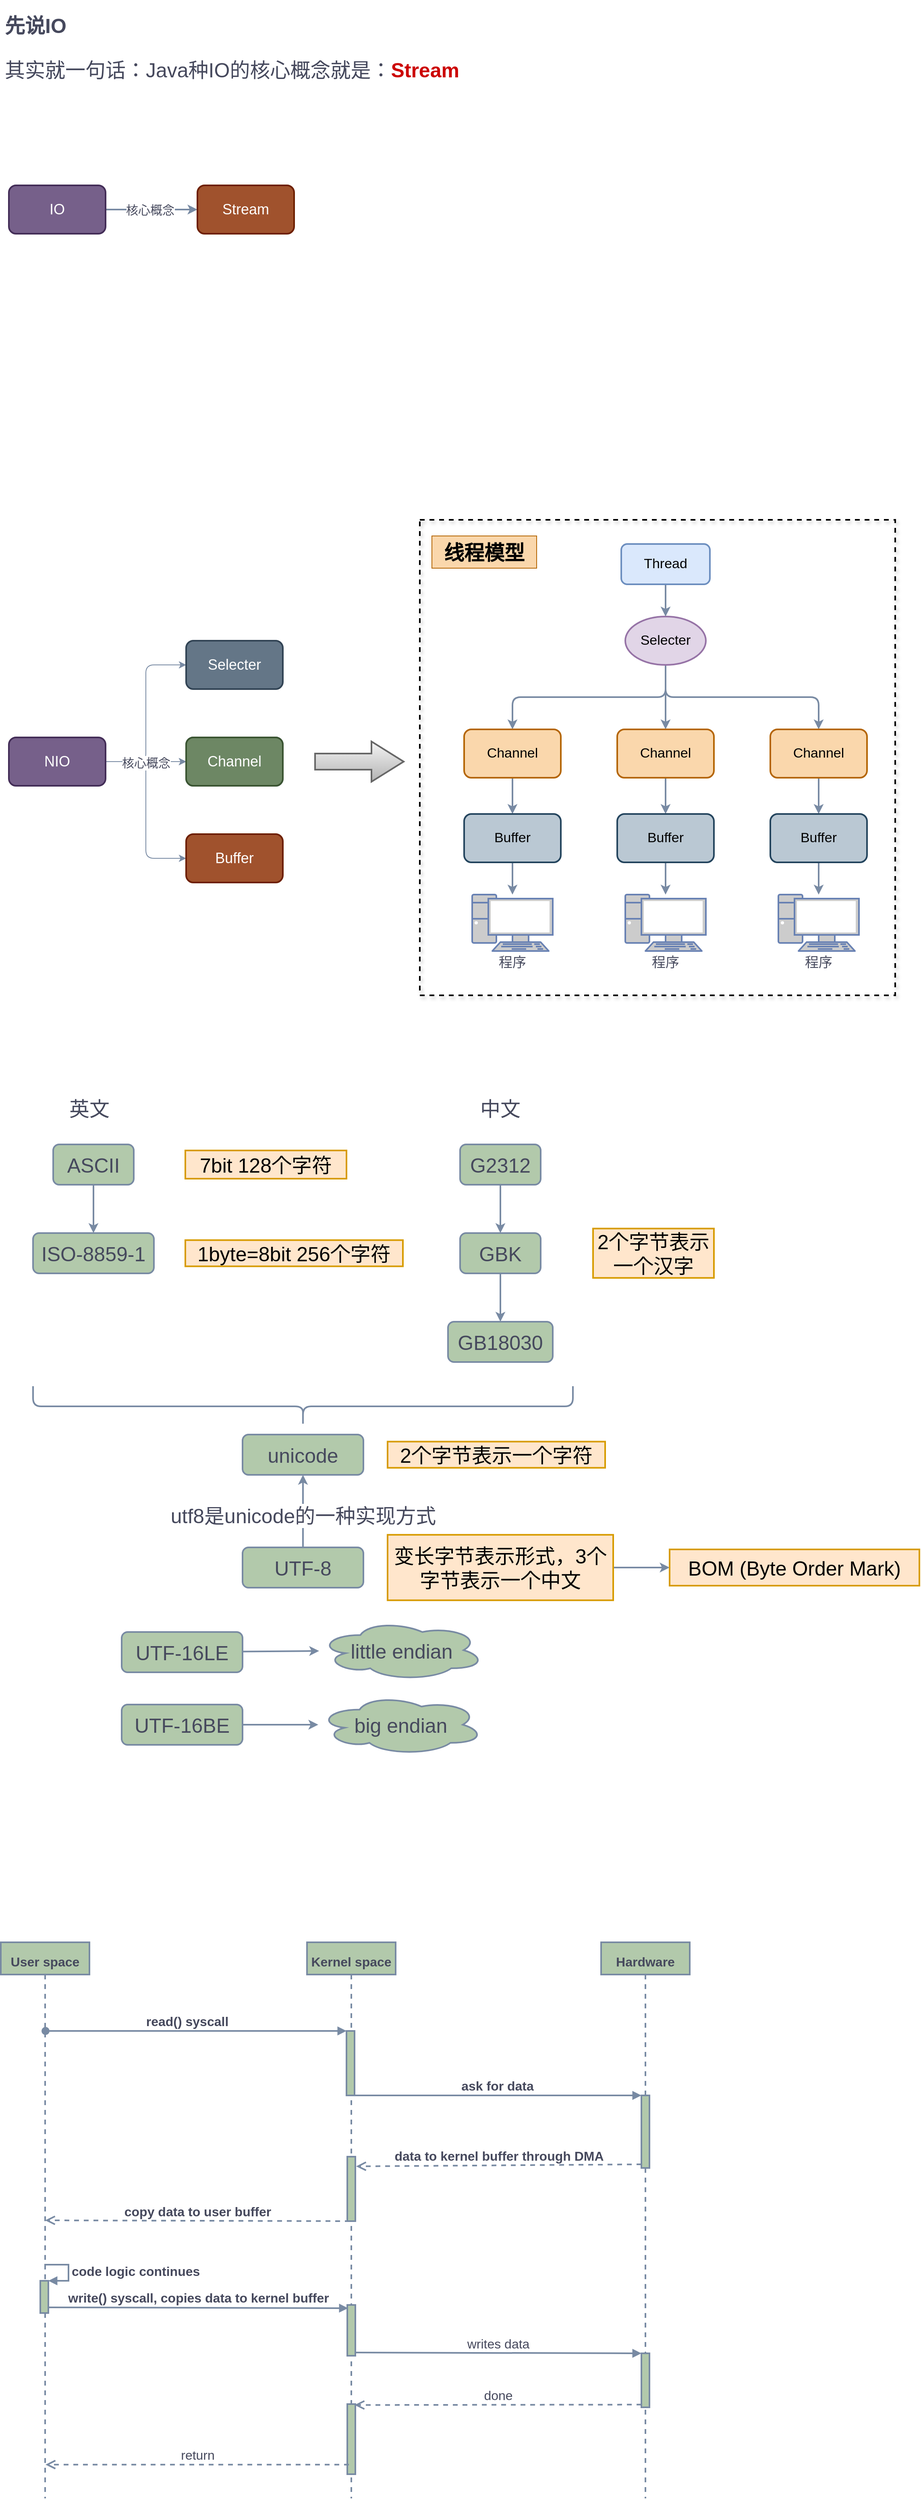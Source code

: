 <mxfile version="20.0.3" type="github">
  <diagram id="w9VmHyPrltCmEC7dtd8x" name="Page-1">
    <mxGraphModel dx="1422" dy="2042" grid="1" gridSize="10" guides="1" tooltips="1" connect="1" arrows="1" fold="1" page="1" pageScale="1" pageWidth="827" pageHeight="1169" math="0" shadow="0">
      <root>
        <mxCell id="0" />
        <mxCell id="1" parent="0" />
        <mxCell id="HTLwkOk4kgGoiY-0BRzB-1" value="&lt;h1 style=&quot;font-size: 25px;&quot;&gt;先说IO&lt;/h1&gt;&lt;p style=&quot;font-size: 25px;&quot;&gt;其实就一句话：Java种IO的核心概念就是：&lt;b style=&quot;&quot;&gt;&lt;font color=&quot;#cc0000&quot;&gt;Stream&lt;/font&gt;&lt;/b&gt;&lt;/p&gt;" style="text;html=1;strokeColor=none;fillColor=none;spacing=5;spacingTop=-20;whiteSpace=wrap;overflow=hidden;rounded=0;fontSize=25;fontColor=#46495D;" vertex="1" parent="1">
          <mxGeometry x="50" y="-50" width="650" height="130" as="geometry" />
        </mxCell>
        <mxCell id="HTLwkOk4kgGoiY-0BRzB-18" value="" style="edgeStyle=orthogonalEdgeStyle;curved=0;rounded=1;sketch=0;orthogonalLoop=1;jettySize=auto;html=1;fontColor=#46495D;strokeColor=#788AA3;fillColor=#B2C9AB;fontSize=18;fontStyle=0" edge="1" parent="1" source="HTLwkOk4kgGoiY-0BRzB-16" target="HTLwkOk4kgGoiY-0BRzB-17">
          <mxGeometry relative="1" as="geometry" />
        </mxCell>
        <mxCell id="HTLwkOk4kgGoiY-0BRzB-20" value="" style="edgeStyle=orthogonalEdgeStyle;curved=0;rounded=1;sketch=0;orthogonalLoop=1;jettySize=auto;html=1;fontColor=#46495D;strokeColor=#788AA3;fillColor=#B2C9AB;fontSize=18;fontStyle=0" edge="1" parent="1" source="HTLwkOk4kgGoiY-0BRzB-16" target="HTLwkOk4kgGoiY-0BRzB-19">
          <mxGeometry relative="1" as="geometry" />
        </mxCell>
        <mxCell id="HTLwkOk4kgGoiY-0BRzB-23" style="edgeStyle=orthogonalEdgeStyle;curved=0;rounded=1;sketch=0;orthogonalLoop=1;jettySize=auto;html=1;exitX=1;exitY=0.5;exitDx=0;exitDy=0;entryX=0;entryY=0.5;entryDx=0;entryDy=0;fontColor=#46495D;strokeColor=#788AA3;fillColor=#B2C9AB;fontSize=18;fontStyle=0" edge="1" parent="1" source="HTLwkOk4kgGoiY-0BRzB-16" target="HTLwkOk4kgGoiY-0BRzB-22">
          <mxGeometry relative="1" as="geometry" />
        </mxCell>
        <mxCell id="HTLwkOk4kgGoiY-0BRzB-24" style="edgeStyle=orthogonalEdgeStyle;curved=0;rounded=1;sketch=0;orthogonalLoop=1;jettySize=auto;html=1;exitX=1;exitY=0.5;exitDx=0;exitDy=0;entryX=0;entryY=0.5;entryDx=0;entryDy=0;fontColor=#46495D;strokeColor=#788AA3;fillColor=#B2C9AB;fontSize=18;fontStyle=0" edge="1" parent="1" source="HTLwkOk4kgGoiY-0BRzB-16" target="HTLwkOk4kgGoiY-0BRzB-21">
          <mxGeometry relative="1" as="geometry" />
        </mxCell>
        <mxCell id="HTLwkOk4kgGoiY-0BRzB-26" value="核心概念" style="edgeLabel;html=1;align=center;verticalAlign=middle;resizable=0;points=[];fontColor=#46495D;fontStyle=0;fontSize=15;" vertex="1" connectable="0" parent="HTLwkOk4kgGoiY-0BRzB-24">
          <mxGeometry x="-0.539" relative="1" as="geometry">
            <mxPoint as="offset" />
          </mxGeometry>
        </mxCell>
        <mxCell id="HTLwkOk4kgGoiY-0BRzB-16" value="NIO" style="rounded=1;whiteSpace=wrap;html=1;shadow=0;glass=0;sketch=0;fontSize=18;strokeColor=#432D57;strokeWidth=2;fillColor=#76608a;fontStyle=0;fontColor=#ffffff;" vertex="1" parent="1">
          <mxGeometry x="60" y="855" width="120" height="60" as="geometry" />
        </mxCell>
        <mxCell id="HTLwkOk4kgGoiY-0BRzB-17" value="NIO" style="rounded=1;whiteSpace=wrap;html=1;shadow=0;glass=0;sketch=0;fontSize=18;fontColor=#46495D;strokeColor=#788AA3;strokeWidth=2;fillColor=#B2C9AB;fontStyle=0" vertex="1" parent="1">
          <mxGeometry x="280" y="855" width="120" height="60" as="geometry" />
        </mxCell>
        <mxCell id="HTLwkOk4kgGoiY-0BRzB-19" value="Channel" style="whiteSpace=wrap;html=1;fontSize=18;fillColor=#6d8764;strokeColor=#3A5431;fontColor=#ffffff;rounded=1;shadow=0;glass=0;sketch=0;strokeWidth=2;fontStyle=0" vertex="1" parent="1">
          <mxGeometry x="280" y="855" width="120" height="60" as="geometry" />
        </mxCell>
        <mxCell id="HTLwkOk4kgGoiY-0BRzB-21" value="Buffer" style="whiteSpace=wrap;html=1;fontSize=18;fillColor=#a0522d;strokeColor=#6D1F00;fontColor=#ffffff;rounded=1;shadow=0;glass=0;sketch=0;strokeWidth=2;fontStyle=0" vertex="1" parent="1">
          <mxGeometry x="280" y="975" width="120" height="60" as="geometry" />
        </mxCell>
        <mxCell id="HTLwkOk4kgGoiY-0BRzB-22" value="Selecter" style="whiteSpace=wrap;html=1;fontSize=18;fillColor=#647687;strokeColor=#314354;fontColor=#ffffff;rounded=1;shadow=0;glass=0;sketch=0;strokeWidth=2;fontStyle=0" vertex="1" parent="1">
          <mxGeometry x="280" y="735" width="120" height="60" as="geometry" />
        </mxCell>
        <mxCell id="HTLwkOk4kgGoiY-0BRzB-34" style="edgeStyle=orthogonalEdgeStyle;curved=0;rounded=1;sketch=0;orthogonalLoop=1;jettySize=auto;html=1;exitX=0.5;exitY=1;exitDx=0;exitDy=0;entryX=0.5;entryY=0;entryDx=0;entryDy=0;fontColor=#46495D;strokeColor=#788AA3;fillColor=#B2C9AB;fontSize=17;strokeWidth=2;" edge="1" parent="1" source="HTLwkOk4kgGoiY-0BRzB-37" target="HTLwkOk4kgGoiY-0BRzB-30">
          <mxGeometry relative="1" as="geometry">
            <mxPoint x="875" y="795" as="sourcePoint" />
          </mxGeometry>
        </mxCell>
        <mxCell id="HTLwkOk4kgGoiY-0BRzB-35" style="edgeStyle=orthogonalEdgeStyle;curved=0;rounded=1;sketch=0;orthogonalLoop=1;jettySize=auto;html=1;exitX=0.5;exitY=1;exitDx=0;exitDy=0;entryX=0.5;entryY=0;entryDx=0;entryDy=0;fontColor=#46495D;strokeColor=#788AA3;fillColor=#B2C9AB;fontSize=17;strokeWidth=2;" edge="1" parent="1" source="HTLwkOk4kgGoiY-0BRzB-37" target="HTLwkOk4kgGoiY-0BRzB-29">
          <mxGeometry relative="1" as="geometry">
            <mxPoint x="875" y="795" as="sourcePoint" />
          </mxGeometry>
        </mxCell>
        <mxCell id="HTLwkOk4kgGoiY-0BRzB-36" style="edgeStyle=orthogonalEdgeStyle;curved=0;rounded=1;sketch=0;orthogonalLoop=1;jettySize=auto;html=1;fontColor=#46495D;strokeColor=#788AA3;fillColor=#B2C9AB;exitX=0.5;exitY=1;exitDx=0;exitDy=0;fontSize=17;strokeWidth=2;" edge="1" parent="1" source="HTLwkOk4kgGoiY-0BRzB-37" target="HTLwkOk4kgGoiY-0BRzB-28">
          <mxGeometry relative="1" as="geometry">
            <mxPoint x="875" y="755" as="sourcePoint" />
            <Array as="points">
              <mxPoint x="875" y="755" />
            </Array>
          </mxGeometry>
        </mxCell>
        <mxCell id="HTLwkOk4kgGoiY-0BRzB-39" style="edgeStyle=orthogonalEdgeStyle;curved=0;rounded=1;sketch=0;orthogonalLoop=1;jettySize=auto;html=1;exitX=0.5;exitY=1;exitDx=0;exitDy=0;entryX=0.5;entryY=0;entryDx=0;entryDy=0;fontSize=17;fontColor=#46495D;strokeColor=#788AA3;fillColor=#B2C9AB;strokeWidth=2;" edge="1" parent="1" source="HTLwkOk4kgGoiY-0BRzB-28" target="HTLwkOk4kgGoiY-0BRzB-32">
          <mxGeometry relative="1" as="geometry" />
        </mxCell>
        <mxCell id="HTLwkOk4kgGoiY-0BRzB-28" value="Channel" style="whiteSpace=wrap;html=1;fontSize=17;fillColor=#fad7ac;strokeColor=#b46504;rounded=1;shadow=0;glass=0;sketch=0;strokeWidth=2;" vertex="1" parent="1">
          <mxGeometry x="815" y="845" width="120" height="60" as="geometry" />
        </mxCell>
        <mxCell id="HTLwkOk4kgGoiY-0BRzB-40" style="edgeStyle=orthogonalEdgeStyle;curved=0;rounded=1;sketch=0;orthogonalLoop=1;jettySize=auto;html=1;exitX=0.5;exitY=1;exitDx=0;exitDy=0;entryX=0.5;entryY=0;entryDx=0;entryDy=0;fontSize=17;fontColor=#46495D;strokeColor=#788AA3;fillColor=#B2C9AB;strokeWidth=2;" edge="1" parent="1" source="HTLwkOk4kgGoiY-0BRzB-29" target="HTLwkOk4kgGoiY-0BRzB-33">
          <mxGeometry relative="1" as="geometry" />
        </mxCell>
        <mxCell id="HTLwkOk4kgGoiY-0BRzB-29" value="Channel" style="whiteSpace=wrap;html=1;fontSize=17;fillColor=#fad7ac;strokeColor=#b46504;rounded=1;shadow=0;glass=0;sketch=0;strokeWidth=2;" vertex="1" parent="1">
          <mxGeometry x="1005" y="845" width="120" height="60" as="geometry" />
        </mxCell>
        <mxCell id="HTLwkOk4kgGoiY-0BRzB-38" style="edgeStyle=orthogonalEdgeStyle;curved=0;rounded=1;sketch=0;orthogonalLoop=1;jettySize=auto;html=1;exitX=0.5;exitY=1;exitDx=0;exitDy=0;fontSize=17;fontColor=#46495D;strokeColor=#788AA3;fillColor=#B2C9AB;strokeWidth=2;" edge="1" parent="1" source="HTLwkOk4kgGoiY-0BRzB-30" target="HTLwkOk4kgGoiY-0BRzB-31">
          <mxGeometry relative="1" as="geometry" />
        </mxCell>
        <mxCell id="HTLwkOk4kgGoiY-0BRzB-30" value="Channel" style="whiteSpace=wrap;html=1;fontSize=17;fillColor=#fad7ac;strokeColor=#b46504;rounded=1;shadow=0;glass=0;sketch=0;strokeWidth=2;" vertex="1" parent="1">
          <mxGeometry x="625" y="845" width="120" height="60" as="geometry" />
        </mxCell>
        <mxCell id="HTLwkOk4kgGoiY-0BRzB-44" value="" style="edgeStyle=orthogonalEdgeStyle;curved=0;rounded=1;sketch=0;orthogonalLoop=1;jettySize=auto;html=1;fontSize=17;fontColor=#46495D;strokeColor=#788AA3;strokeWidth=2;fillColor=#B2C9AB;" edge="1" parent="1" source="HTLwkOk4kgGoiY-0BRzB-31" target="HTLwkOk4kgGoiY-0BRzB-43">
          <mxGeometry relative="1" as="geometry" />
        </mxCell>
        <mxCell id="HTLwkOk4kgGoiY-0BRzB-31" value="Buffer" style="whiteSpace=wrap;html=1;fontSize=17;fillColor=#bac8d3;strokeColor=#23445d;rounded=1;shadow=0;glass=0;sketch=0;strokeWidth=2;" vertex="1" parent="1">
          <mxGeometry x="625" y="950" width="120" height="60" as="geometry" />
        </mxCell>
        <mxCell id="HTLwkOk4kgGoiY-0BRzB-47" value="" style="edgeStyle=orthogonalEdgeStyle;curved=0;rounded=1;sketch=0;orthogonalLoop=1;jettySize=auto;html=1;fontSize=17;fontColor=#46495D;strokeColor=#788AA3;strokeWidth=2;fillColor=#B2C9AB;" edge="1" parent="1" source="HTLwkOk4kgGoiY-0BRzB-32" target="HTLwkOk4kgGoiY-0BRzB-45">
          <mxGeometry relative="1" as="geometry" />
        </mxCell>
        <mxCell id="HTLwkOk4kgGoiY-0BRzB-32" value="Buffer" style="whiteSpace=wrap;html=1;fontSize=17;fillColor=#bac8d3;strokeColor=#23445d;rounded=1;shadow=0;glass=0;sketch=0;strokeWidth=2;" vertex="1" parent="1">
          <mxGeometry x="815" y="950" width="120" height="60" as="geometry" />
        </mxCell>
        <mxCell id="HTLwkOk4kgGoiY-0BRzB-48" value="" style="edgeStyle=orthogonalEdgeStyle;curved=0;rounded=1;sketch=0;orthogonalLoop=1;jettySize=auto;html=1;fontSize=17;fontColor=#46495D;strokeColor=#788AA3;strokeWidth=2;fillColor=#B2C9AB;" edge="1" parent="1" source="HTLwkOk4kgGoiY-0BRzB-33" target="HTLwkOk4kgGoiY-0BRzB-46">
          <mxGeometry relative="1" as="geometry" />
        </mxCell>
        <mxCell id="HTLwkOk4kgGoiY-0BRzB-33" value="Buffer" style="whiteSpace=wrap;html=1;fontSize=17;fillColor=#bac8d3;strokeColor=#23445d;rounded=1;shadow=0;glass=0;sketch=0;strokeWidth=2;" vertex="1" parent="1">
          <mxGeometry x="1005" y="950" width="120" height="60" as="geometry" />
        </mxCell>
        <mxCell id="HTLwkOk4kgGoiY-0BRzB-37" value="Selecter" style="ellipse;whiteSpace=wrap;html=1;rounded=0;sketch=0;strokeColor=#9673a6;fillColor=#e1d5e7;fontSize=17;fontStyle=0;strokeWidth=2;" vertex="1" parent="1">
          <mxGeometry x="825" y="705" width="100" height="60" as="geometry" />
        </mxCell>
        <mxCell id="HTLwkOk4kgGoiY-0BRzB-42" value="" style="edgeStyle=orthogonalEdgeStyle;curved=0;rounded=1;sketch=0;orthogonalLoop=1;jettySize=auto;html=1;fontSize=17;fontColor=#46495D;strokeColor=#788AA3;fillColor=#B2C9AB;strokeWidth=2;" edge="1" parent="1" source="HTLwkOk4kgGoiY-0BRzB-41" target="HTLwkOk4kgGoiY-0BRzB-37">
          <mxGeometry relative="1" as="geometry" />
        </mxCell>
        <mxCell id="HTLwkOk4kgGoiY-0BRzB-41" value="Thread" style="whiteSpace=wrap;html=1;fontSize=17;fillColor=#dae8fc;strokeColor=#6c8ebf;rounded=1;shadow=0;glass=0;sketch=0;strokeWidth=2;" vertex="1" parent="1">
          <mxGeometry x="820" y="615" width="110" height="50" as="geometry" />
        </mxCell>
        <mxCell id="HTLwkOk4kgGoiY-0BRzB-43" value="" style="fontColor=#0066CC;verticalAlign=top;verticalLabelPosition=bottom;labelPosition=center;align=center;html=1;outlineConnect=0;fillColor=#CCCCCC;strokeColor=#6881B3;gradientColor=none;gradientDirection=north;strokeWidth=2;shape=mxgraph.networks.pc;rounded=0;sketch=0;fontSize=17;" vertex="1" parent="1">
          <mxGeometry x="635" y="1050" width="100" height="70" as="geometry" />
        </mxCell>
        <mxCell id="HTLwkOk4kgGoiY-0BRzB-45" value="" style="fontColor=#0066CC;verticalAlign=top;verticalLabelPosition=bottom;labelPosition=center;align=center;html=1;outlineConnect=0;fillColor=#CCCCCC;strokeColor=#6881B3;gradientColor=none;gradientDirection=north;strokeWidth=2;shape=mxgraph.networks.pc;rounded=0;sketch=0;fontSize=17;" vertex="1" parent="1">
          <mxGeometry x="825" y="1050" width="100" height="70" as="geometry" />
        </mxCell>
        <mxCell id="HTLwkOk4kgGoiY-0BRzB-46" value="" style="fontColor=#0066CC;verticalAlign=top;verticalLabelPosition=bottom;labelPosition=center;align=center;html=1;outlineConnect=0;fillColor=#CCCCCC;strokeColor=#6881B3;gradientColor=none;gradientDirection=north;strokeWidth=2;shape=mxgraph.networks.pc;rounded=0;sketch=0;fontSize=17;" vertex="1" parent="1">
          <mxGeometry x="1015" y="1050" width="100" height="70" as="geometry" />
        </mxCell>
        <mxCell id="HTLwkOk4kgGoiY-0BRzB-49" value="程序" style="text;html=1;strokeColor=none;fillColor=none;align=center;verticalAlign=middle;whiteSpace=wrap;rounded=0;sketch=0;fontSize=17;fontColor=#46495D;" vertex="1" parent="1">
          <mxGeometry x="655" y="1120" width="60" height="30" as="geometry" />
        </mxCell>
        <mxCell id="HTLwkOk4kgGoiY-0BRzB-50" value="程序" style="text;html=1;strokeColor=none;fillColor=none;align=center;verticalAlign=middle;whiteSpace=wrap;rounded=0;sketch=0;fontSize=17;fontColor=#46495D;" vertex="1" parent="1">
          <mxGeometry x="845" y="1120" width="60" height="30" as="geometry" />
        </mxCell>
        <mxCell id="HTLwkOk4kgGoiY-0BRzB-51" value="程序" style="text;html=1;strokeColor=none;fillColor=none;align=center;verticalAlign=middle;whiteSpace=wrap;rounded=0;sketch=0;fontSize=17;fontColor=#46495D;" vertex="1" parent="1">
          <mxGeometry x="1035" y="1120" width="60" height="30" as="geometry" />
        </mxCell>
        <mxCell id="HTLwkOk4kgGoiY-0BRzB-55" value="" style="edgeStyle=orthogonalEdgeStyle;curved=0;rounded=1;sketch=0;orthogonalLoop=1;jettySize=auto;html=1;fontSize=15;fontColor=#46495D;strokeColor=#788AA3;strokeWidth=2;fillColor=#B2C9AB;" edge="1" parent="1" source="HTLwkOk4kgGoiY-0BRzB-52" target="HTLwkOk4kgGoiY-0BRzB-54">
          <mxGeometry relative="1" as="geometry" />
        </mxCell>
        <mxCell id="HTLwkOk4kgGoiY-0BRzB-56" value="核心概念" style="edgeLabel;html=1;align=center;verticalAlign=middle;resizable=0;points=[];fontSize=15;fontColor=#46495D;" vertex="1" connectable="0" parent="HTLwkOk4kgGoiY-0BRzB-55">
          <mxGeometry x="-0.26" y="2" relative="1" as="geometry">
            <mxPoint x="13" y="2" as="offset" />
          </mxGeometry>
        </mxCell>
        <mxCell id="HTLwkOk4kgGoiY-0BRzB-52" value="IO" style="rounded=1;whiteSpace=wrap;html=1;shadow=0;glass=0;sketch=0;fontSize=18;strokeColor=#432D57;strokeWidth=2;fillColor=#76608a;fontStyle=0;fontColor=#ffffff;" vertex="1" parent="1">
          <mxGeometry x="60" y="170" width="120" height="60" as="geometry" />
        </mxCell>
        <mxCell id="HTLwkOk4kgGoiY-0BRzB-54" value="Stream" style="rounded=1;whiteSpace=wrap;html=1;shadow=0;glass=0;sketch=0;fontSize=18;strokeColor=#6D1F00;strokeWidth=2;fillColor=#a0522d;fontStyle=0;fontColor=#ffffff;" vertex="1" parent="1">
          <mxGeometry x="294" y="170" width="120" height="60" as="geometry" />
        </mxCell>
        <mxCell id="HTLwkOk4kgGoiY-0BRzB-57" value="" style="whiteSpace=wrap;html=1;aspect=fixed;rounded=0;sketch=0;fontSize=15;strokeWidth=2;fillColor=none;shadow=1;dashed=1;" vertex="1" parent="1">
          <mxGeometry x="570" y="585" width="590" height="590" as="geometry" />
        </mxCell>
        <mxCell id="HTLwkOk4kgGoiY-0BRzB-58" value="线程模型" style="text;html=1;strokeColor=#b46504;fillColor=#fad7ac;align=center;verticalAlign=middle;whiteSpace=wrap;rounded=0;shadow=0;sketch=0;fontSize=25;fontStyle=1" vertex="1" parent="1">
          <mxGeometry x="585" y="605" width="130" height="40" as="geometry" />
        </mxCell>
        <mxCell id="HTLwkOk4kgGoiY-0BRzB-61" value="" style="verticalLabelPosition=bottom;verticalAlign=top;html=1;strokeWidth=2;shape=mxgraph.arrows2.arrow;dy=0.6;dx=40;notch=0;rounded=0;shadow=0;sketch=0;fontSize=25;fillColor=#f5f5f5;strokeColor=#666666;gradientColor=#b3b3b3;" vertex="1" parent="1">
          <mxGeometry x="440" y="860" width="110" height="50" as="geometry" />
        </mxCell>
        <mxCell id="HTLwkOk4kgGoiY-0BRzB-66" value="" style="edgeStyle=none;rounded=1;sketch=0;orthogonalLoop=1;jettySize=auto;html=1;fontSize=25;fontColor=#46495D;strokeColor=#788AA3;strokeWidth=2;fillColor=#B2C9AB;" edge="1" parent="1" source="HTLwkOk4kgGoiY-0BRzB-64" target="HTLwkOk4kgGoiY-0BRzB-65">
          <mxGeometry relative="1" as="geometry" />
        </mxCell>
        <mxCell id="HTLwkOk4kgGoiY-0BRzB-64" value="ASCII" style="rounded=1;whiteSpace=wrap;html=1;shadow=0;sketch=0;fontSize=25;fontColor=#46495D;strokeColor=#788AA3;strokeWidth=2;fillColor=#B2C9AB;" vertex="1" parent="1">
          <mxGeometry x="115" y="1360" width="100" height="50" as="geometry" />
        </mxCell>
        <mxCell id="HTLwkOk4kgGoiY-0BRzB-65" value="ISO-8859-1" style="rounded=1;whiteSpace=wrap;html=1;shadow=0;sketch=0;fontSize=25;fontColor=#46495D;strokeColor=#788AA3;strokeWidth=2;fillColor=#B2C9AB;" vertex="1" parent="1">
          <mxGeometry x="90" y="1470" width="150" height="50" as="geometry" />
        </mxCell>
        <mxCell id="HTLwkOk4kgGoiY-0BRzB-68" value="7bit 128个字符" style="rounded=0;whiteSpace=wrap;html=1;shadow=0;sketch=0;fontSize=25;strokeColor=#d79b00;strokeWidth=2;fillColor=#ffe6cc;" vertex="1" parent="1">
          <mxGeometry x="279" y="1367.5" width="200" height="35" as="geometry" />
        </mxCell>
        <mxCell id="HTLwkOk4kgGoiY-0BRzB-69" value="1byte=8bit&amp;nbsp;256个字符" style="rounded=0;whiteSpace=wrap;html=1;shadow=0;sketch=0;fontSize=25;strokeColor=#d79b00;strokeWidth=2;fillColor=#ffe6cc;" vertex="1" parent="1">
          <mxGeometry x="279" y="1478.75" width="270" height="32.5" as="geometry" />
        </mxCell>
        <mxCell id="HTLwkOk4kgGoiY-0BRzB-72" value="" style="edgeStyle=none;rounded=1;sketch=0;orthogonalLoop=1;jettySize=auto;html=1;fontSize=25;fontColor=#46495D;strokeColor=#788AA3;strokeWidth=2;fillColor=#B2C9AB;" edge="1" parent="1" source="HTLwkOk4kgGoiY-0BRzB-70" target="HTLwkOk4kgGoiY-0BRzB-71">
          <mxGeometry relative="1" as="geometry" />
        </mxCell>
        <mxCell id="HTLwkOk4kgGoiY-0BRzB-70" value="G2312" style="rounded=1;whiteSpace=wrap;html=1;shadow=0;sketch=0;fontSize=25;fontColor=#46495D;strokeColor=#788AA3;strokeWidth=2;fillColor=#B2C9AB;" vertex="1" parent="1">
          <mxGeometry x="620" y="1360" width="100" height="50" as="geometry" />
        </mxCell>
        <mxCell id="HTLwkOk4kgGoiY-0BRzB-74" value="" style="edgeStyle=none;rounded=1;sketch=0;orthogonalLoop=1;jettySize=auto;html=1;fontSize=25;fontColor=#46495D;strokeColor=#788AA3;strokeWidth=2;fillColor=#B2C9AB;" edge="1" parent="1" source="HTLwkOk4kgGoiY-0BRzB-71" target="HTLwkOk4kgGoiY-0BRzB-73">
          <mxGeometry relative="1" as="geometry" />
        </mxCell>
        <mxCell id="HTLwkOk4kgGoiY-0BRzB-71" value="GBK" style="rounded=1;whiteSpace=wrap;html=1;shadow=0;sketch=0;fontSize=25;fontColor=#46495D;strokeColor=#788AA3;strokeWidth=2;fillColor=#B2C9AB;" vertex="1" parent="1">
          <mxGeometry x="620" y="1470" width="100" height="50" as="geometry" />
        </mxCell>
        <mxCell id="HTLwkOk4kgGoiY-0BRzB-73" value="GB18030" style="rounded=1;whiteSpace=wrap;html=1;shadow=0;sketch=0;fontSize=25;fontColor=#46495D;strokeColor=#788AA3;strokeWidth=2;fillColor=#B2C9AB;" vertex="1" parent="1">
          <mxGeometry x="605" y="1580" width="130" height="50" as="geometry" />
        </mxCell>
        <mxCell id="HTLwkOk4kgGoiY-0BRzB-75" value="英文" style="text;html=1;strokeColor=none;fillColor=none;align=center;verticalAlign=middle;whiteSpace=wrap;rounded=0;shadow=0;sketch=0;fontSize=25;fontColor=#46495D;" vertex="1" parent="1">
          <mxGeometry x="130" y="1300" width="60" height="30" as="geometry" />
        </mxCell>
        <mxCell id="HTLwkOk4kgGoiY-0BRzB-76" value="中文" style="text;html=1;strokeColor=none;fillColor=none;align=center;verticalAlign=middle;whiteSpace=wrap;rounded=0;shadow=0;sketch=0;fontSize=25;fontColor=#46495D;" vertex="1" parent="1">
          <mxGeometry x="640" y="1300" width="60" height="30" as="geometry" />
        </mxCell>
        <mxCell id="HTLwkOk4kgGoiY-0BRzB-77" value="2个字节表示一个汉字" style="rounded=0;whiteSpace=wrap;html=1;shadow=0;sketch=0;fontSize=25;strokeColor=#d79b00;strokeWidth=2;fillColor=#ffe6cc;" vertex="1" parent="1">
          <mxGeometry x="785" y="1464.38" width="150" height="61.25" as="geometry" />
        </mxCell>
        <mxCell id="HTLwkOk4kgGoiY-0BRzB-78" value="" style="shape=curlyBracket;whiteSpace=wrap;html=1;rounded=1;flipH=1;shadow=0;sketch=0;fontSize=25;fontColor=#46495D;strokeColor=#788AA3;strokeWidth=2;fillColor=#B2C9AB;rotation=90;size=0.5;" vertex="1" parent="1">
          <mxGeometry x="400" y="1350" width="50" height="670" as="geometry" />
        </mxCell>
        <mxCell id="HTLwkOk4kgGoiY-0BRzB-79" value="unicode" style="rounded=1;whiteSpace=wrap;html=1;shadow=0;sketch=0;fontSize=25;fontColor=#46495D;strokeColor=#788AA3;strokeWidth=2;fillColor=#B2C9AB;" vertex="1" parent="1">
          <mxGeometry x="350" y="1720" width="150" height="50" as="geometry" />
        </mxCell>
        <mxCell id="HTLwkOk4kgGoiY-0BRzB-80" value="2个字节表示一个字符" style="rounded=0;whiteSpace=wrap;html=1;shadow=0;sketch=0;fontSize=25;strokeColor=#d79b00;strokeWidth=2;fillColor=#ffe6cc;" vertex="1" parent="1">
          <mxGeometry x="530" y="1728.75" width="270" height="32.5" as="geometry" />
        </mxCell>
        <mxCell id="HTLwkOk4kgGoiY-0BRzB-82" value="" style="edgeStyle=none;rounded=1;sketch=0;orthogonalLoop=1;jettySize=auto;html=1;fontSize=25;fontColor=#46495D;strokeColor=#788AA3;strokeWidth=2;fillColor=#B2C9AB;" edge="1" parent="1" source="HTLwkOk4kgGoiY-0BRzB-81" target="HTLwkOk4kgGoiY-0BRzB-79">
          <mxGeometry relative="1" as="geometry" />
        </mxCell>
        <mxCell id="HTLwkOk4kgGoiY-0BRzB-83" value="utf8是unicode的一种实现方式" style="edgeLabel;html=1;align=center;verticalAlign=middle;resizable=0;points=[];fontSize=25;fontColor=#46495D;" vertex="1" connectable="0" parent="HTLwkOk4kgGoiY-0BRzB-82">
          <mxGeometry x="-0.286" y="2" relative="1" as="geometry">
            <mxPoint x="2" y="-8" as="offset" />
          </mxGeometry>
        </mxCell>
        <mxCell id="HTLwkOk4kgGoiY-0BRzB-81" value="UTF-8" style="rounded=1;whiteSpace=wrap;html=1;shadow=0;sketch=0;fontSize=25;fontColor=#46495D;strokeColor=#788AA3;strokeWidth=2;fillColor=#B2C9AB;" vertex="1" parent="1">
          <mxGeometry x="350" y="1860" width="150" height="50" as="geometry" />
        </mxCell>
        <mxCell id="HTLwkOk4kgGoiY-0BRzB-87" value="" style="edgeStyle=none;rounded=1;sketch=0;orthogonalLoop=1;jettySize=auto;html=1;fontSize=25;fontColor=#46495D;strokeColor=#788AA3;strokeWidth=2;fillColor=#B2C9AB;" edge="1" parent="1" source="HTLwkOk4kgGoiY-0BRzB-84" target="HTLwkOk4kgGoiY-0BRzB-86">
          <mxGeometry relative="1" as="geometry" />
        </mxCell>
        <mxCell id="HTLwkOk4kgGoiY-0BRzB-84" value="UTF-16LE" style="rounded=1;whiteSpace=wrap;html=1;shadow=0;sketch=0;fontSize=25;fontColor=#46495D;strokeColor=#788AA3;strokeWidth=2;fillColor=#B2C9AB;" vertex="1" parent="1">
          <mxGeometry x="200" y="1965" width="150" height="50" as="geometry" />
        </mxCell>
        <mxCell id="HTLwkOk4kgGoiY-0BRzB-89" value="" style="edgeStyle=none;rounded=1;sketch=0;orthogonalLoop=1;jettySize=auto;html=1;fontSize=25;fontColor=#46495D;strokeColor=#788AA3;strokeWidth=2;fillColor=#B2C9AB;" edge="1" parent="1" source="HTLwkOk4kgGoiY-0BRzB-85" target="HTLwkOk4kgGoiY-0BRzB-88">
          <mxGeometry relative="1" as="geometry" />
        </mxCell>
        <mxCell id="HTLwkOk4kgGoiY-0BRzB-85" value="UTF-16BE" style="rounded=1;whiteSpace=wrap;html=1;shadow=0;sketch=0;fontSize=25;fontColor=#46495D;strokeColor=#788AA3;strokeWidth=2;fillColor=#B2C9AB;" vertex="1" parent="1">
          <mxGeometry x="200" y="2055" width="150" height="50" as="geometry" />
        </mxCell>
        <mxCell id="HTLwkOk4kgGoiY-0BRzB-86" value="little endian" style="ellipse;shape=cloud;whiteSpace=wrap;html=1;fontSize=25;fillColor=#B2C9AB;strokeColor=#788AA3;fontColor=#46495D;rounded=1;shadow=0;sketch=0;strokeWidth=2;" vertex="1" parent="1">
          <mxGeometry x="445" y="1950" width="205" height="75" as="geometry" />
        </mxCell>
        <mxCell id="HTLwkOk4kgGoiY-0BRzB-88" value="big endian" style="ellipse;shape=cloud;whiteSpace=wrap;html=1;fontSize=25;fillColor=#B2C9AB;strokeColor=#788AA3;fontColor=#46495D;rounded=1;shadow=0;sketch=0;strokeWidth=2;" vertex="1" parent="1">
          <mxGeometry x="444" y="2042.5" width="205" height="75" as="geometry" />
        </mxCell>
        <mxCell id="HTLwkOk4kgGoiY-0BRzB-94" value="" style="edgeStyle=none;rounded=1;sketch=0;orthogonalLoop=1;jettySize=auto;html=1;fontSize=25;fontColor=#46495D;strokeColor=#788AA3;strokeWidth=2;fillColor=#B2C9AB;" edge="1" parent="1" source="HTLwkOk4kgGoiY-0BRzB-92" target="HTLwkOk4kgGoiY-0BRzB-93">
          <mxGeometry relative="1" as="geometry" />
        </mxCell>
        <mxCell id="HTLwkOk4kgGoiY-0BRzB-92" value="变长字节表示形式，3个字节表示一个中文" style="rounded=0;whiteSpace=wrap;html=1;shadow=0;sketch=0;fontSize=25;strokeColor=#d79b00;strokeWidth=2;fillColor=#ffe6cc;" vertex="1" parent="1">
          <mxGeometry x="530" y="1844.38" width="280" height="81.25" as="geometry" />
        </mxCell>
        <mxCell id="HTLwkOk4kgGoiY-0BRzB-93" value="BOM (Byte Order Mark)" style="whiteSpace=wrap;html=1;fontSize=25;fillColor=#ffe6cc;strokeColor=#d79b00;rounded=0;shadow=0;sketch=0;strokeWidth=2;" vertex="1" parent="1">
          <mxGeometry x="880" y="1862.5" width="310" height="44.99" as="geometry" />
        </mxCell>
        <mxCell id="HTLwkOk4kgGoiY-0BRzB-95" value="&lt;font style=&quot;font-size: 16px;&quot;&gt;&lt;b&gt;User&amp;nbsp;space&lt;/b&gt;&lt;/font&gt;" style="shape=umlLifeline;perimeter=lifelinePerimeter;whiteSpace=wrap;html=1;container=1;collapsible=0;recursiveResize=0;outlineConnect=0;rounded=0;shadow=0;sketch=0;fontSize=25;fontColor=#46495D;strokeColor=#788AA3;strokeWidth=2;fillColor=#B2C9AB;align=center;" vertex="1" parent="1">
          <mxGeometry x="50" y="2350" width="110" height="690" as="geometry" />
        </mxCell>
        <mxCell id="HTLwkOk4kgGoiY-0BRzB-117" value="" style="html=1;points=[];perimeter=orthogonalPerimeter;rounded=0;shadow=0;sketch=0;fontSize=16;fontColor=#46495D;strokeColor=#788AA3;strokeWidth=2;fillColor=#B2C9AB;" vertex="1" parent="HTLwkOk4kgGoiY-0BRzB-95">
          <mxGeometry x="49" y="420" width="10" height="40" as="geometry" />
        </mxCell>
        <mxCell id="HTLwkOk4kgGoiY-0BRzB-118" value="&lt;b&gt;code logic continues&lt;/b&gt;" style="edgeStyle=orthogonalEdgeStyle;html=1;align=left;spacingLeft=2;endArrow=block;rounded=0;entryX=1;entryY=0;sketch=0;fontSize=16;fontColor=#46495D;strokeColor=#788AA3;strokeWidth=2;fillColor=#B2C9AB;" edge="1" parent="HTLwkOk4kgGoiY-0BRzB-95">
          <mxGeometry relative="1" as="geometry">
            <mxPoint x="54" y="400" as="sourcePoint" />
            <Array as="points">
              <mxPoint x="84" y="400" />
            </Array>
            <mxPoint x="59" y="420" as="targetPoint" />
          </mxGeometry>
        </mxCell>
        <mxCell id="HTLwkOk4kgGoiY-0BRzB-96" value="&lt;font style=&quot;font-size: 16px;&quot;&gt;&lt;b&gt;Kernel space&lt;/b&gt;&lt;/font&gt;" style="shape=umlLifeline;perimeter=lifelinePerimeter;whiteSpace=wrap;html=1;container=1;collapsible=0;recursiveResize=0;outlineConnect=0;rounded=0;shadow=0;sketch=0;fontSize=25;fontColor=#46495D;strokeColor=#788AA3;strokeWidth=2;fillColor=#B2C9AB;align=center;" vertex="1" parent="1">
          <mxGeometry x="430" y="2350" width="110" height="690" as="geometry" />
        </mxCell>
        <mxCell id="HTLwkOk4kgGoiY-0BRzB-98" value="" style="html=1;points=[];perimeter=orthogonalPerimeter;rounded=0;shadow=0;sketch=0;fontSize=16;fontColor=#46495D;strokeColor=#788AA3;strokeWidth=2;fillColor=#B2C9AB;" vertex="1" parent="HTLwkOk4kgGoiY-0BRzB-96">
          <mxGeometry x="49" y="110" width="10" height="80" as="geometry" />
        </mxCell>
        <mxCell id="HTLwkOk4kgGoiY-0BRzB-112" value="" style="html=1;points=[];perimeter=orthogonalPerimeter;rounded=0;shadow=0;sketch=0;fontSize=16;fontColor=#46495D;strokeColor=#788AA3;strokeWidth=2;fillColor=#B2C9AB;" vertex="1" parent="HTLwkOk4kgGoiY-0BRzB-96">
          <mxGeometry x="50" y="266" width="10" height="80" as="geometry" />
        </mxCell>
        <mxCell id="HTLwkOk4kgGoiY-0BRzB-121" value="" style="html=1;points=[];perimeter=orthogonalPerimeter;rounded=0;shadow=0;sketch=0;fontSize=16;fontColor=#46495D;strokeColor=#788AA3;strokeWidth=2;fillColor=#B2C9AB;" vertex="1" parent="HTLwkOk4kgGoiY-0BRzB-96">
          <mxGeometry x="50" y="450" width="10" height="63" as="geometry" />
        </mxCell>
        <mxCell id="HTLwkOk4kgGoiY-0BRzB-125" value="" style="html=1;points=[];perimeter=orthogonalPerimeter;rounded=0;shadow=0;sketch=0;fontSize=16;fontColor=#46495D;strokeColor=#788AA3;strokeWidth=2;fillColor=#B2C9AB;" vertex="1" parent="HTLwkOk4kgGoiY-0BRzB-96">
          <mxGeometry x="50" y="573" width="10" height="87" as="geometry" />
        </mxCell>
        <mxCell id="HTLwkOk4kgGoiY-0BRzB-97" value="&lt;font style=&quot;font-size: 16px;&quot;&gt;&lt;b&gt;Hardware&lt;/b&gt;&lt;/font&gt;" style="shape=umlLifeline;perimeter=lifelinePerimeter;whiteSpace=wrap;html=1;container=1;collapsible=0;recursiveResize=0;outlineConnect=0;rounded=0;shadow=0;sketch=0;fontSize=25;fontColor=#46495D;strokeColor=#788AA3;strokeWidth=2;fillColor=#B2C9AB;align=center;" vertex="1" parent="1">
          <mxGeometry x="795" y="2350" width="110" height="690" as="geometry" />
        </mxCell>
        <mxCell id="HTLwkOk4kgGoiY-0BRzB-107" value="" style="html=1;points=[];perimeter=orthogonalPerimeter;rounded=0;shadow=0;sketch=0;fontSize=16;fontColor=#46495D;strokeColor=#788AA3;strokeWidth=2;fillColor=#B2C9AB;" vertex="1" parent="HTLwkOk4kgGoiY-0BRzB-97">
          <mxGeometry x="50" y="190" width="10" height="90" as="geometry" />
        </mxCell>
        <mxCell id="HTLwkOk4kgGoiY-0BRzB-122" value="" style="html=1;points=[];perimeter=orthogonalPerimeter;rounded=0;shadow=0;sketch=0;fontSize=16;fontColor=#46495D;strokeColor=#788AA3;strokeWidth=2;fillColor=#B2C9AB;" vertex="1" parent="HTLwkOk4kgGoiY-0BRzB-97">
          <mxGeometry x="50" y="510" width="10" height="67" as="geometry" />
        </mxCell>
        <mxCell id="HTLwkOk4kgGoiY-0BRzB-99" value="&lt;b&gt;read() syscall&lt;/b&gt;" style="html=1;verticalAlign=bottom;startArrow=oval;endArrow=block;startSize=8;rounded=1;sketch=0;fontSize=16;fontColor=#46495D;strokeColor=#788AA3;strokeWidth=2;fillColor=#B2C9AB;" edge="1" target="HTLwkOk4kgGoiY-0BRzB-98" parent="1" source="HTLwkOk4kgGoiY-0BRzB-95">
          <mxGeometry x="-0.062" relative="1" as="geometry">
            <mxPoint x="349" y="2460" as="sourcePoint" />
            <Array as="points">
              <mxPoint x="290" y="2460" />
            </Array>
            <mxPoint as="offset" />
          </mxGeometry>
        </mxCell>
        <mxCell id="HTLwkOk4kgGoiY-0BRzB-108" value="&lt;b&gt;ask for data&lt;/b&gt;" style="html=1;verticalAlign=bottom;endArrow=block;entryX=0;entryY=0;rounded=1;sketch=0;fontSize=16;fontColor=#46495D;strokeColor=#788AA3;strokeWidth=2;fillColor=#B2C9AB;" edge="1" target="HTLwkOk4kgGoiY-0BRzB-107" parent="1" source="HTLwkOk4kgGoiY-0BRzB-96">
          <mxGeometry relative="1" as="geometry">
            <mxPoint x="550" y="2540" as="sourcePoint" />
          </mxGeometry>
        </mxCell>
        <mxCell id="HTLwkOk4kgGoiY-0BRzB-109" value="&lt;b&gt;data to kernel buffer through DMA&lt;/b&gt;" style="html=1;verticalAlign=bottom;endArrow=open;dashed=1;endSize=8;exitX=0;exitY=0.95;rounded=1;sketch=0;fontSize=16;fontColor=#46495D;strokeColor=#788AA3;strokeWidth=2;fillColor=#B2C9AB;entryX=1.1;entryY=0.15;entryDx=0;entryDy=0;entryPerimeter=0;" edge="1" source="HTLwkOk4kgGoiY-0BRzB-107" parent="1" target="HTLwkOk4kgGoiY-0BRzB-112">
          <mxGeometry relative="1" as="geometry">
            <mxPoint x="500" y="2620" as="targetPoint" />
          </mxGeometry>
        </mxCell>
        <mxCell id="HTLwkOk4kgGoiY-0BRzB-114" value="&lt;b&gt;copy data to user buffer&lt;/b&gt;" style="html=1;verticalAlign=bottom;endArrow=open;dashed=1;endSize=8;rounded=1;sketch=0;fontSize=16;fontColor=#46495D;strokeColor=#788AA3;strokeWidth=2;fillColor=#B2C9AB;exitX=0.3;exitY=1;exitDx=0;exitDy=0;exitPerimeter=0;" edge="1" parent="1" source="HTLwkOk4kgGoiY-0BRzB-112">
          <mxGeometry relative="1" as="geometry">
            <mxPoint x="410" y="2695" as="sourcePoint" />
            <mxPoint x="105" y="2695" as="targetPoint" />
          </mxGeometry>
        </mxCell>
        <mxCell id="HTLwkOk4kgGoiY-0BRzB-120" value="&lt;b&gt;write() syscall, copies data to kernel buffer&lt;/b&gt;" style="html=1;verticalAlign=bottom;endArrow=block;rounded=1;sketch=0;fontSize=16;fontColor=#46495D;strokeColor=#788AA3;strokeWidth=2;fillColor=#B2C9AB;exitX=1.1;exitY=0.825;exitDx=0;exitDy=0;exitPerimeter=0;entryX=0.1;entryY=0.063;entryDx=0;entryDy=0;entryPerimeter=0;" edge="1" parent="1" source="HTLwkOk4kgGoiY-0BRzB-117" target="HTLwkOk4kgGoiY-0BRzB-121">
          <mxGeometry width="80" relative="1" as="geometry">
            <mxPoint x="180" y="2840" as="sourcePoint" />
            <mxPoint x="450" y="2810" as="targetPoint" />
          </mxGeometry>
        </mxCell>
        <mxCell id="HTLwkOk4kgGoiY-0BRzB-123" value="writes data" style="html=1;verticalAlign=bottom;endArrow=block;entryX=0;entryY=0;rounded=1;sketch=0;fontSize=16;fontColor=#46495D;strokeColor=#788AA3;strokeWidth=2;fillColor=#B2C9AB;exitX=0.9;exitY=0.937;exitDx=0;exitDy=0;exitPerimeter=0;" edge="1" target="HTLwkOk4kgGoiY-0BRzB-122" parent="1" source="HTLwkOk4kgGoiY-0BRzB-121">
          <mxGeometry relative="1" as="geometry">
            <mxPoint x="510" y="2860" as="sourcePoint" />
          </mxGeometry>
        </mxCell>
        <mxCell id="HTLwkOk4kgGoiY-0BRzB-124" value="done" style="html=1;verticalAlign=bottom;endArrow=open;dashed=1;endSize=8;exitX=0;exitY=0.95;rounded=1;sketch=0;fontSize=16;fontColor=#46495D;strokeColor=#788AA3;strokeWidth=2;fillColor=#B2C9AB;entryX=0.9;entryY=0.013;entryDx=0;entryDy=0;entryPerimeter=0;" edge="1" source="HTLwkOk4kgGoiY-0BRzB-122" parent="1" target="HTLwkOk4kgGoiY-0BRzB-125">
          <mxGeometry relative="1" as="geometry">
            <mxPoint x="490" y="2939" as="targetPoint" />
          </mxGeometry>
        </mxCell>
        <mxCell id="HTLwkOk4kgGoiY-0BRzB-126" value="return" style="html=1;verticalAlign=bottom;endArrow=open;dashed=1;endSize=8;rounded=1;sketch=0;fontSize=16;fontColor=#46495D;strokeColor=#788AA3;strokeWidth=2;fillColor=#B2C9AB;exitX=0.2;exitY=0.863;exitDx=0;exitDy=0;exitPerimeter=0;" edge="1" parent="1" source="HTLwkOk4kgGoiY-0BRzB-125" target="HTLwkOk4kgGoiY-0BRzB-95">
          <mxGeometry relative="1" as="geometry">
            <mxPoint x="440" y="2990" as="sourcePoint" />
            <mxPoint x="360" y="2990" as="targetPoint" />
          </mxGeometry>
        </mxCell>
      </root>
    </mxGraphModel>
  </diagram>
</mxfile>
